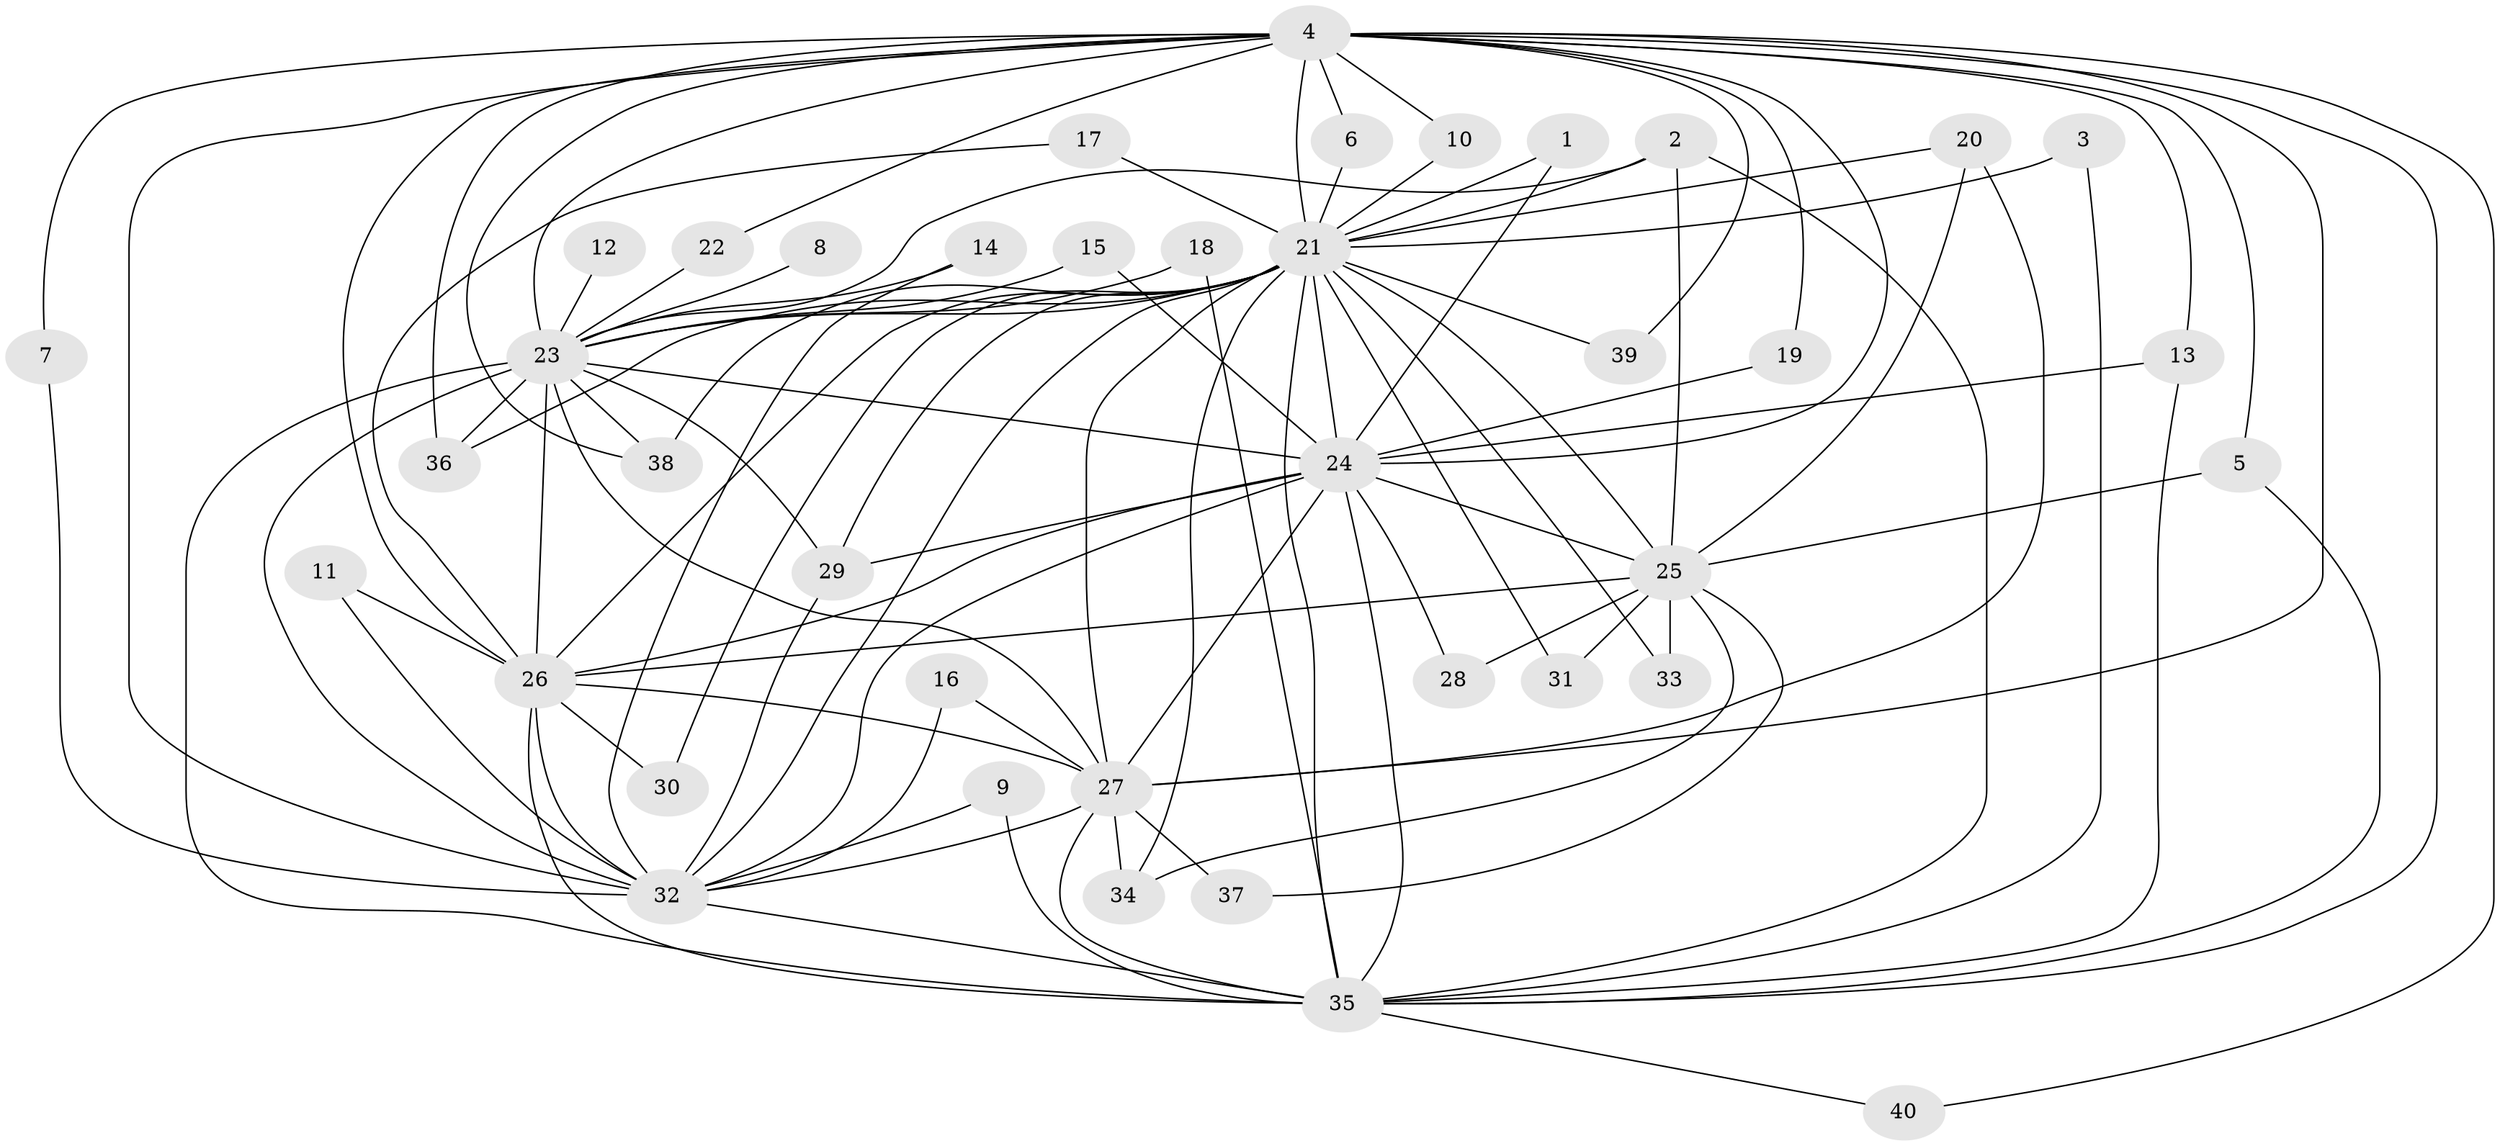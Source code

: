 // original degree distribution, {16: 0.04, 17: 0.02666666666666667, 18: 0.013333333333333334, 21: 0.013333333333333334, 19: 0.013333333333333334, 24: 0.02666666666666667, 2: 0.5866666666666667, 10: 0.013333333333333334, 3: 0.21333333333333335, 4: 0.05333333333333334}
// Generated by graph-tools (version 1.1) at 2025/25/03/09/25 03:25:49]
// undirected, 40 vertices, 101 edges
graph export_dot {
graph [start="1"]
  node [color=gray90,style=filled];
  1;
  2;
  3;
  4;
  5;
  6;
  7;
  8;
  9;
  10;
  11;
  12;
  13;
  14;
  15;
  16;
  17;
  18;
  19;
  20;
  21;
  22;
  23;
  24;
  25;
  26;
  27;
  28;
  29;
  30;
  31;
  32;
  33;
  34;
  35;
  36;
  37;
  38;
  39;
  40;
  1 -- 21 [weight=1.0];
  1 -- 24 [weight=1.0];
  2 -- 21 [weight=1.0];
  2 -- 23 [weight=1.0];
  2 -- 25 [weight=1.0];
  2 -- 35 [weight=1.0];
  3 -- 21 [weight=1.0];
  3 -- 35 [weight=1.0];
  4 -- 5 [weight=1.0];
  4 -- 6 [weight=1.0];
  4 -- 7 [weight=1.0];
  4 -- 10 [weight=1.0];
  4 -- 13 [weight=1.0];
  4 -- 19 [weight=1.0];
  4 -- 21 [weight=4.0];
  4 -- 22 [weight=1.0];
  4 -- 23 [weight=2.0];
  4 -- 24 [weight=3.0];
  4 -- 26 [weight=3.0];
  4 -- 27 [weight=3.0];
  4 -- 32 [weight=2.0];
  4 -- 35 [weight=2.0];
  4 -- 36 [weight=1.0];
  4 -- 38 [weight=1.0];
  4 -- 39 [weight=1.0];
  4 -- 40 [weight=1.0];
  5 -- 25 [weight=1.0];
  5 -- 35 [weight=1.0];
  6 -- 21 [weight=1.0];
  7 -- 32 [weight=1.0];
  8 -- 23 [weight=1.0];
  9 -- 32 [weight=1.0];
  9 -- 35 [weight=1.0];
  10 -- 21 [weight=1.0];
  11 -- 26 [weight=1.0];
  11 -- 32 [weight=1.0];
  12 -- 23 [weight=1.0];
  13 -- 24 [weight=1.0];
  13 -- 35 [weight=1.0];
  14 -- 23 [weight=1.0];
  14 -- 32 [weight=1.0];
  15 -- 23 [weight=1.0];
  15 -- 24 [weight=1.0];
  16 -- 27 [weight=1.0];
  16 -- 32 [weight=1.0];
  17 -- 21 [weight=1.0];
  17 -- 26 [weight=1.0];
  18 -- 23 [weight=1.0];
  18 -- 35 [weight=1.0];
  19 -- 24 [weight=1.0];
  20 -- 21 [weight=2.0];
  20 -- 25 [weight=1.0];
  20 -- 27 [weight=1.0];
  21 -- 23 [weight=2.0];
  21 -- 24 [weight=3.0];
  21 -- 25 [weight=1.0];
  21 -- 26 [weight=3.0];
  21 -- 27 [weight=3.0];
  21 -- 29 [weight=2.0];
  21 -- 30 [weight=1.0];
  21 -- 31 [weight=2.0];
  21 -- 32 [weight=2.0];
  21 -- 33 [weight=2.0];
  21 -- 34 [weight=1.0];
  21 -- 35 [weight=2.0];
  21 -- 36 [weight=2.0];
  21 -- 38 [weight=1.0];
  21 -- 39 [weight=1.0];
  22 -- 23 [weight=1.0];
  23 -- 24 [weight=1.0];
  23 -- 26 [weight=1.0];
  23 -- 27 [weight=1.0];
  23 -- 29 [weight=1.0];
  23 -- 32 [weight=3.0];
  23 -- 35 [weight=2.0];
  23 -- 36 [weight=1.0];
  23 -- 38 [weight=2.0];
  24 -- 25 [weight=1.0];
  24 -- 26 [weight=1.0];
  24 -- 27 [weight=1.0];
  24 -- 28 [weight=1.0];
  24 -- 29 [weight=1.0];
  24 -- 32 [weight=1.0];
  24 -- 35 [weight=1.0];
  25 -- 26 [weight=1.0];
  25 -- 28 [weight=1.0];
  25 -- 31 [weight=1.0];
  25 -- 33 [weight=1.0];
  25 -- 34 [weight=1.0];
  25 -- 37 [weight=1.0];
  26 -- 27 [weight=2.0];
  26 -- 30 [weight=1.0];
  26 -- 32 [weight=1.0];
  26 -- 35 [weight=1.0];
  27 -- 32 [weight=1.0];
  27 -- 34 [weight=1.0];
  27 -- 35 [weight=1.0];
  27 -- 37 [weight=1.0];
  29 -- 32 [weight=1.0];
  32 -- 35 [weight=2.0];
  35 -- 40 [weight=1.0];
}
